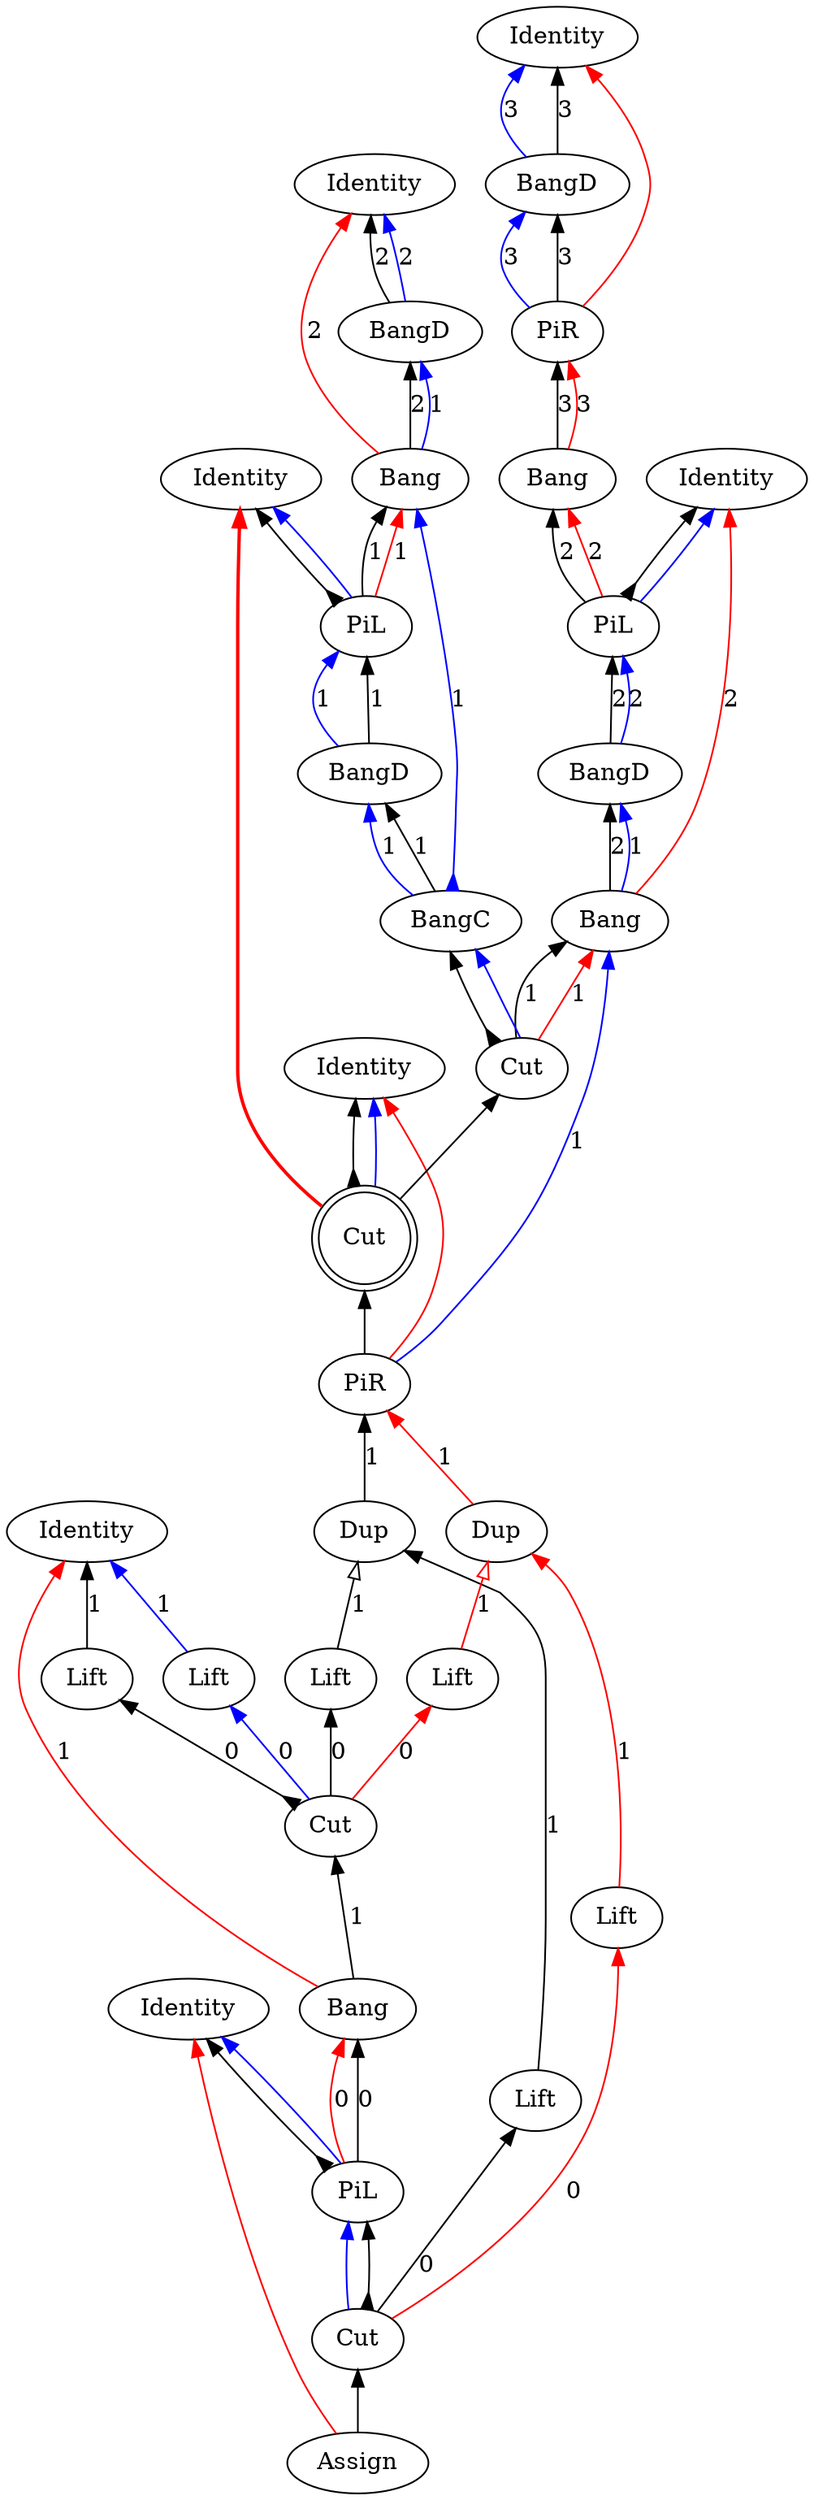digraph {
rankdir="BT"
"Identity0" [label="Identity"]
"BangD1" [label="BangD"]
"PiR2" [label="PiR"]
"Bang3" [label="Bang"]
"Identity4" [label="Identity"]
"PiL5" [label="PiL"]
"BangD6" [label="BangD"]
"Bang7" [label="Bang"]
"Identity8" [label="Identity"]
"Identity9" [label="Identity"]
"BangD10" [label="BangD"]
"Bang11" [label="Bang"]
"Identity12" [label="Identity"]
"PiL13" [label="PiL"]
"BangD14" [label="BangD"]
"BangC15" [label="BangC"]
"PiR16" [label="PiR"]
"Identity17" [label="Identity"]
"Identity18" [label="Identity"]
"PiL19" [label="PiL"]
"Assign20" [label="Assign"]
"Dup21" [label="Dup"]
"Dup22" [label="Dup"]
"Cut23" [label="Cut"]
"Lift24" [label="Lift"]
"Lift25" [label="Lift"]
"Bang26" [label="Bang"]
"Cut27" [label="Cut"]
"Lift28" [label="Lift"]
"Lift29" [label="Lift"]
"Lift30" [label="Lift"]
"Lift31" [label="Lift"]
"Cut32" [label="Cut"]
"Cut33" [label="Cut",shape=doublecircle]
"Dup21" -> "PiR16"[color=black,weight=5,tooltip="c_bseq32",label="1",arrowhead=normal,arrowtail=none,dir=both]
"Bang11" -> "BangD10"[color=black,weight=5,tooltip="c_bseq58",label="2",arrowhead=normal,arrowtail=none,dir=both]
"Bang7" -> "BangD6"[color=black,weight=5,tooltip="c_bseq67",label="2",arrowhead=normal,arrowtail=none,dir=both]
"Bang3" -> "PiR2"[color=black,weight=5,tooltip="c_bseq79",label="3",arrowhead=normal,arrowtail=none,dir=both]
"Lift24" -> "Dup21"[color=black,weight=5,tooltip="c_bseq86",label="1",arrowhead=normal,arrowtail=none,dir=both]
"Lift29" -> "Dup21"[color=black,weight=5,tooltip="c_bseq90",label="1",arrowhead=onormal,arrowtail=none,dir=both]
"PiL19" -> "Bang26"[color=black,weight=5,tooltip="dseq20",label="0",arrowhead=normal,arrowtail=none,dir=both]
"PiL13" -> "Bang11"[color=black,weight=5,tooltip="dseq54",label="1",arrowhead=normal,arrowtail=none,dir=both]
"Cut32" -> "Bang7"[color=black,weight=5,tooltip="dseq63",label="1",arrowhead=normal,arrowtail=none,dir=both]
"PiL5" -> "Bang3"[color=black,weight=5,tooltip="dseq76",label="2",arrowhead=normal,arrowtail=none,dir=both]
"PiR16" -> "Bang7"[color=blue,weight=2,tooltip="h34",label="1",arrowhead=normal,arrowtail=none,dir=both]
"Bang7" -> "BangD6"[color=blue,weight=2,tooltip="hf65",label="1",arrowhead=normal,arrowtail=none,dir=both]
"BangD6" -> "PiL5"[color=black,weight=5,tooltip="hseq72",label="2",arrowhead=normal,arrowtail=none,dir=both]
"PiR2" -> "BangD1"[color=blue,weight=2,tooltip="i81",label="3",arrowhead=normal,arrowtail=none,dir=both]
"PiL19" -> "Identity18"[color=black,weight=5,tooltip="idseq21",arrowhead=normal,arrowtail=inv,dir=both]
"PiL13" -> "Identity12"[color=black,weight=5,tooltip="idseq55",arrowhead=normal,arrowtail=inv,dir=both]
"Cut33" -> "Identity8"[color=black,weight=5,tooltip="idseq64",arrowhead=normal,arrowtail=inv,dir=both]
"PiL5" -> "Identity4"[color=black,weight=5,tooltip="idseq77",arrowhead=normal,arrowtail=inv,dir=both]
"BangD1" -> "Identity0"[color=blue,weight=2,tooltip="iret84",label="3",arrowhead=normal,arrowtail=none,dir=both]
"BangD1" -> "Identity0"[color=black,weight=5,tooltip="iseq83",label="3",arrowhead=normal,arrowtail=none,dir=both]
"PiL19" -> "Identity18"[color=blue,weight=2,tooltip="lret19",arrowhead=normal,arrowtail=none,dir=both]
"PiL13" -> "Identity12"[color=blue,weight=2,tooltip="lret53",arrowhead=normal,arrowtail=none,dir=both]
"Cut33" -> "Identity8"[color=blue,weight=2,tooltip="lret62",arrowhead=normal,arrowtail=none,dir=both]
"PiL5" -> "Identity4"[color=blue,weight=2,tooltip="lret75",arrowhead=normal,arrowtail=none,dir=both]
"Cut23" -> "PiL19"[color=blue,weight=2,tooltip="lval14",arrowhead=normal,arrowtail=none,dir=both]
"BangD14" -> "PiL13"[color=blue,weight=2,tooltip="lval48",label="1",arrowhead=normal,arrowtail=none,dir=both]
"BangD6" -> "PiL5"[color=blue,weight=2,tooltip="lval70",label="2",arrowhead=normal,arrowtail=none,dir=both]
"Bang26" -> "Cut27"[color=black,weight=5,tooltip="newcut_bseq100",label="1",arrowhead=normal,arrowtail=none,dir=both]
"PiL19" -> "Bang26"[color=red,weight=2,tooltip="newrret18",label="0",arrowhead=normal,arrowtail=none,dir=both]
"PiL13" -> "Bang11"[color=red,weight=2,tooltip="newrret52",label="1",arrowhead=normal,arrowtail=none,dir=both]
"Cut32" -> "Bang7"[color=red,weight=2,tooltip="newrret61",label="1",arrowhead=normal,arrowtail=none,dir=both]
"PiL5" -> "Bang3"[color=red,weight=2,tooltip="newrret74",label="2",arrowhead=normal,arrowtail=none,dir=both]
"Bang26" -> "Identity17"[color=red,weight=2,tooltip="newrretf23",label="1",arrowhead=normal,arrowtail=none,dir=both]
"Dup22" -> "PiR16"[color=red,weight=2,tooltip="newrretf31",label="1",arrowhead=normal,arrowtail=none,dir=both]
"Bang11" -> "Identity9"[color=red,weight=2,tooltip="newrretf57",label="2",arrowhead=normal,arrowtail=none,dir=both]
"Bang7" -> "Identity4"[color=red,weight=2,tooltip="newrretf66",label="2",arrowhead=normal,arrowtail=none,dir=both]
"Bang3" -> "PiR2"[color=red,weight=2,tooltip="newrretf78",label="3",arrowhead=normal,arrowtail=none,dir=both]
"Lift25" -> "Dup22"[color=red,weight=2,tooltip="newrretf87",label="1",arrowhead=normal,arrowtail=none,dir=both]
"Lift31" -> "Dup22"[color=red,weight=2,tooltip="newrretf91",label="1",arrowhead=onormal,arrowtail=none,dir=both]
"PiR16" -> "Identity8"[color=red,weight=2,tooltip="ret35",arrowhead=normal,arrowtail=none,dir=both]
"Cut33" -> "Identity12"[color=red,weight=2,tooltip="ret42",arrowhead=normal,arrowtail=none,penwidth=2,dir=both]
"Assign20" -> "Identity18"[color=red,weight=2,tooltip="ret8",arrowhead=normal,arrowtail=none,dir=both]
"PiR2" -> "Identity0"[color=red,weight=2,tooltip="ret82",arrowhead=normal,arrowtail=none,dir=both]
"PiR16" -> "Cut33"[color=black,weight=5,tooltip="seq33",arrowhead=normal,arrowtail=none,dir=both]
"Cut32" -> "BangC15"[color=black,weight=5,tooltip="seq40",arrowhead=normal,arrowtail=inv,dir=both]
"BangC15" -> "BangD14"[color=black,weight=5,tooltip="seq45",label="1",arrowhead=normal,arrowtail=none,dir=both]
"PiR2" -> "BangD1"[color=black,weight=5,tooltip="seq80",label="3",arrowhead=normal,arrowtail=none,dir=both]
"Assign20" -> "Cut23"[color=black,weight=5,tooltip="seqBC94",arrowhead=normal,arrowtail=none,dir=both]
"Cut27" -> "Lift28"[color=black,weight=5,tooltip="seqDD103",label="0",arrowhead=normal,arrowtail=inv,dir=both]
"Cut27" -> "Lift30"[color=blue,weight=2,tooltip="seqDE104",label="0",arrowhead=normal,arrowtail=none,dir=both]
"Cut27" -> "Lift31"[color=red,weight=2,tooltip="seqDM102",label="0",arrowhead=normal,arrowtail=none,dir=both]
"Cut23" -> "Lift25"[color=red,weight=2,tooltip="seqDM96",label="0",arrowhead=normal,arrowtail=none,dir=both]
"Cut27" -> "Lift29"[color=black,weight=5,tooltip="seqDS101",label="0",arrowhead=normal,arrowtail=none,dir=both]
"Cut23" -> "Lift24"[color=black,weight=5,tooltip="seqDS95",label="0",arrowhead=normal,arrowtail=none,dir=both]
"Cut33" -> "Cut32"[color=black,weight=5,tooltip="seqP105",arrowhead=normal,arrowtail=none,dir=both]
"Lift30" -> "Identity17"[color=blue,weight=2,tooltip="xret26",label="1",arrowhead=normal,arrowtail=none,dir=both]
"Cut23" -> "PiL19"[color=black,weight=5,tooltip="xseq16",arrowhead=normal,arrowtail=inv,dir=both]
"Lift28" -> "Identity17"[color=black,weight=5,tooltip="xseq25",label="1",arrowhead=normal,arrowtail=none,dir=both]
"Cut32" -> "BangC15"[color=blue,weight=2,tooltip="y41",arrowhead=normal,arrowtail=none,dir=both]
"BangC15" -> "BangD14"[color=blue,weight=2,tooltip="yA43",label="1",arrowhead=normal,arrowtail=none,dir=both]
"BangC15" -> "Bang11"[color=blue,weight=2,tooltip="yB44",label="1",arrowhead=normal,arrowtail=inv,dir=both]
"Bang11" -> "BangD10"[color=blue,weight=2,tooltip="yBf56",label="1",arrowhead=normal,arrowtail=none,dir=both]
"BangD10" -> "Identity9"[color=blue,weight=2,tooltip="yret60",label="2",arrowhead=normal,arrowtail=none,dir=both]
"BangD14" -> "PiL13"[color=black,weight=5,tooltip="yseq50",label="1",arrowhead=normal,arrowtail=none,dir=both]
"BangD10" -> "Identity9"[color=black,weight=5,tooltip="yseq59",label="2",arrowhead=normal,arrowtail=none,dir=both]
}
